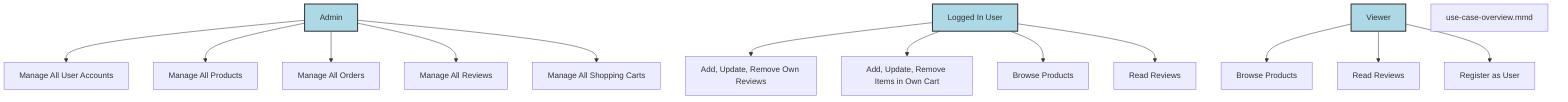 graph TD;

Admin["Admin"]
LoggedInUser["Logged In User"]
Viewer["Viewer"]

Admin --> UC1["Manage All User Accounts"]
Admin --> UC2["Manage All Products"]
Admin --> UC3["Manage All Orders"]
Admin --> UC4["Manage All Reviews"]
Admin --> UC5["Manage All Shopping Carts"]

LoggedInUser --> UC6["Add, Update, Remove Own Reviews"]
LoggedInUser --> UC7["Add, Update, Remove Items in Own Cart"]
LoggedInUser --> UC8["Browse Products"]
LoggedInUser --> UC9["Read Reviews"]

Viewer --> UC10["Browse Products"]
Viewer --> UC11["Read Reviews"]
Viewer --> UC12["Register as User"]

classDef actor fill:#ADD8E6,stroke:#333,stroke-width:2px;
class Admin,LoggedInUser,Viewer actor;

use-case-overview.mmd